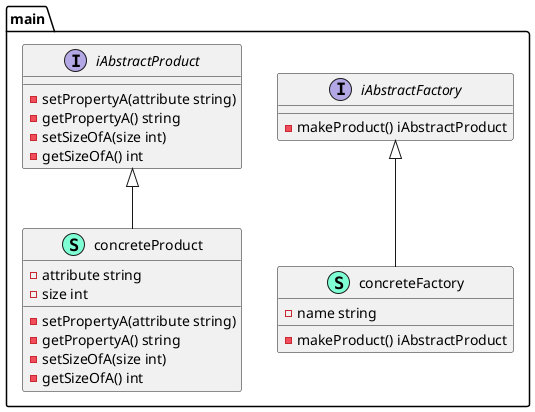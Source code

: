 @startuml
namespace main {
    class concreteFactory << (S,Aquamarine) >> {
        - name string

        - makeProduct() iAbstractProduct

    }
    class concreteProduct << (S,Aquamarine) >> {
        - attribute string
        - size int

        - setPropertyA(attribute string) 
        - getPropertyA() string
        - setSizeOfA(size int) 
        - getSizeOfA() int

    }
    interface iAbstractFactory  {
        - makeProduct() iAbstractProduct

    }
    interface iAbstractProduct  {
        - setPropertyA(attribute string) 
        - getPropertyA() string
        - setSizeOfA(size int) 
        - getSizeOfA() int

    }
}

"main.iAbstractFactory" <|-- "main.concreteFactory"
"main.iAbstractProduct" <|-- "main.concreteProduct"

@enduml
